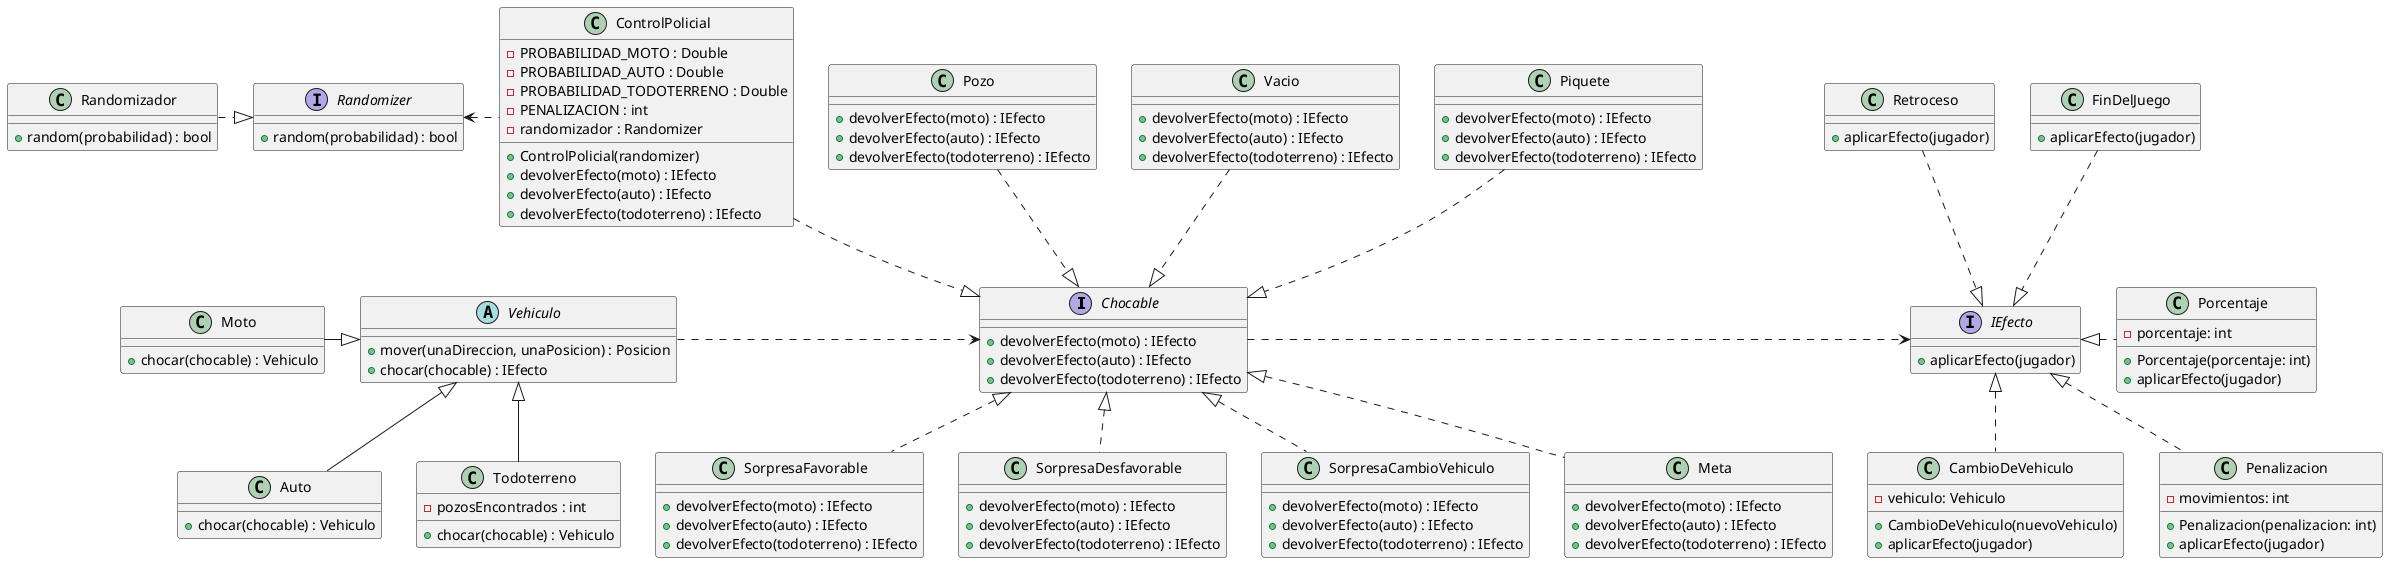 @startuml
interface Chocable {
    + devolverEfecto(moto) : IEfecto
    + devolverEfecto(auto) : IEfecto
    + devolverEfecto(todoterreno) : IEfecto
}

class Pozo {
    +  devolverEfecto(moto) : IEfecto
    +  devolverEfecto(auto) : IEfecto
    +  devolverEfecto(todoterreno) : IEfecto
}

class Vacio {
    +  devolverEfecto(moto) : IEfecto
    +  devolverEfecto(auto) : IEfecto
    +  devolverEfecto(todoterreno) : IEfecto
}

class Piquete { 
    +  devolverEfecto(moto) : IEfecto
    +  devolverEfecto(auto) : IEfecto
    +  devolverEfecto(todoterreno) : IEfecto
}

class ControlPolicial {
    -  PROBABILIDAD_MOTO : Double
    -  PROBABILIDAD_AUTO : Double
    -  PROBABILIDAD_TODOTERRENO : Double
    -  PENALIZACION : int
    -  randomizador : Randomizer
    +  ControlPolicial(randomizer)
    +  devolverEfecto(moto) : IEfecto
    +  devolverEfecto(auto) : IEfecto
    +  devolverEfecto(todoterreno) : IEfecto
}

class SorpresaFavorable {
    +  devolverEfecto(moto) : IEfecto
    +  devolverEfecto(auto) : IEfecto
    +  devolverEfecto(todoterreno) : IEfecto
}

class SorpresaDesfavorable {
    +  devolverEfecto(moto) : IEfecto
    +  devolverEfecto(auto) : IEfecto
    +  devolverEfecto(todoterreno) : IEfecto
}

class SorpresaCambioVehiculo {
    +  devolverEfecto(moto) : IEfecto
    +  devolverEfecto(auto) : IEfecto
    +  devolverEfecto(todoterreno) : IEfecto
}

class Meta {
    +  devolverEfecto(moto) : IEfecto
    +  devolverEfecto(auto) : IEfecto
    +  devolverEfecto(todoterreno) : IEfecto
}

abstract class Vehiculo {
    + mover(unaDireccion, unaPosicion) : Posicion
    + chocar(chocable) : IEfecto
}

class Auto {
    + chocar(chocable) : Vehiculo
}

class Moto {
    + chocar(chocable) : Vehiculo
}

class Todoterreno {
    - pozosEncontrados : int
    + chocar(chocable) : Vehiculo
}

interface IEfecto {
    + aplicarEfecto(jugador)
}

class CambioDeVehiculo {
    - vehiculo: Vehiculo
    + CambioDeVehiculo(nuevoVehiculo)
    + aplicarEfecto(jugador)
}

class Penalizacion {
    - movimientos: int
    + Penalizacion(penalizacion: int)
    + aplicarEfecto(jugador)
}

class Porcentaje {
    - porcentaje: int
    + Porcentaje(porcentaje: int)
    + aplicarEfecto(jugador)
}

class Retroceso {
    + aplicarEfecto(jugador)
}

class FinDelJuego {
    + aplicarEfecto(jugador)
}

interface Randomizer {
    + random(probabilidad) : bool
}

class Randomizador {
    + random(probabilidad) : bool
}

Pozo ..|> Chocable
ControlPolicial ..|> Chocable
Piquete ..|> Chocable
Vacio ..|> Chocable
Chocable <|.. Meta


Chocable <|.. SorpresaFavorable
Chocable <|.. SorpresaDesfavorable
Chocable <|.. SorpresaCambioVehiculo

Vehiculo .> Chocable

Vehiculo <|-- Todoterreno
Vehiculo <|-- Auto
Moto -|> Vehiculo

Chocable .> IEfecto

IEfecto <|.. CambioDeVehiculo
IEfecto <|.. Penalizacion
IEfecto <|. Porcentaje
Retroceso ..|> IEfecto
FinDelJuego ..|> IEfecto

Randomizador .|> Randomizer
Randomizer <. ControlPolicial

@enduml